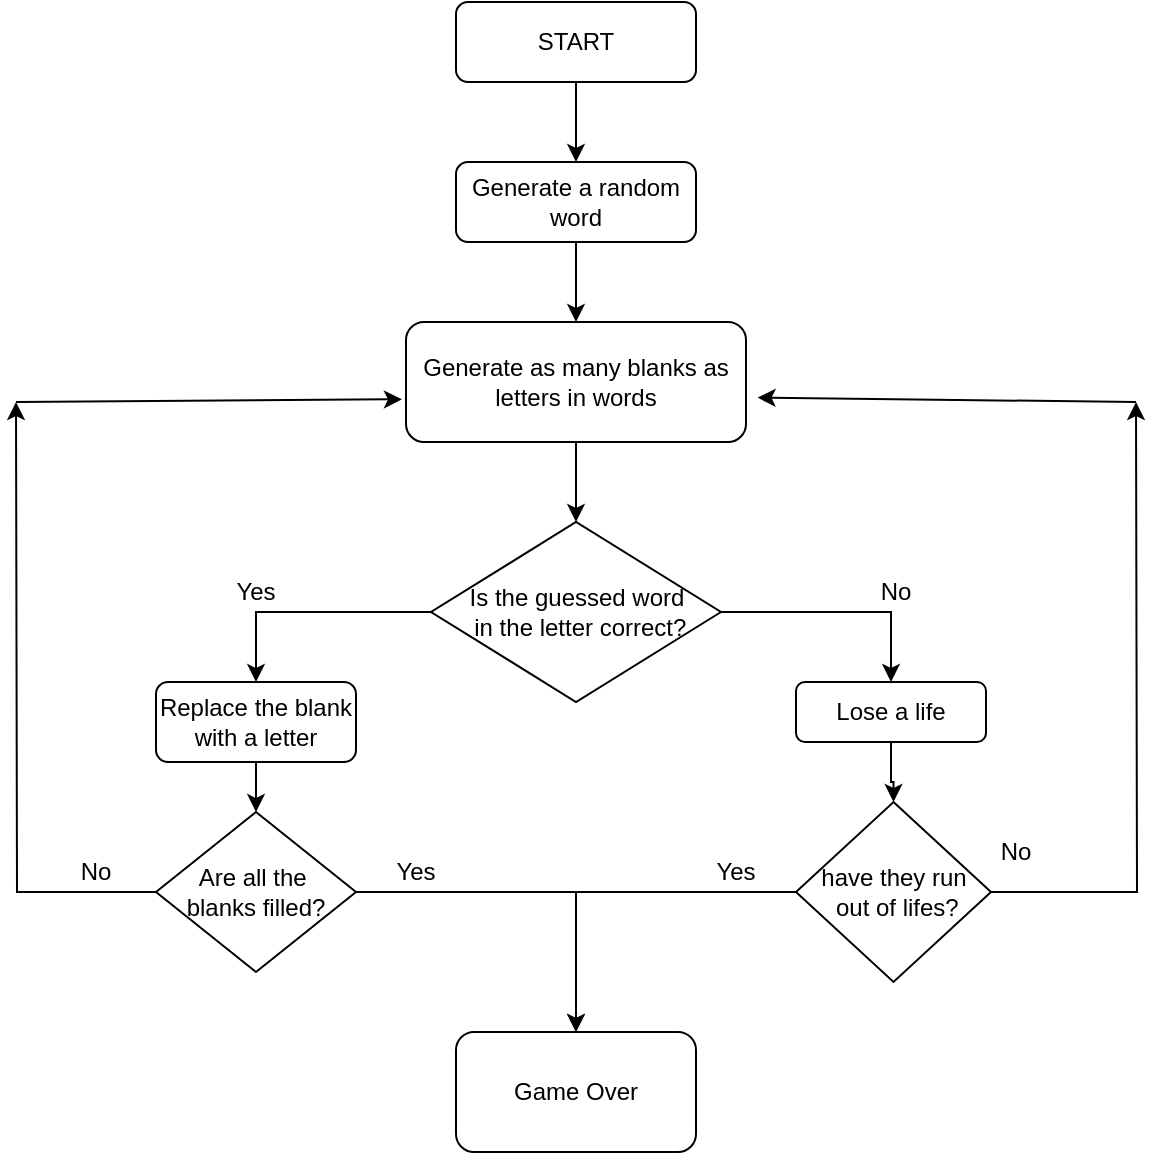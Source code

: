 <mxfile version="24.4.6" type="github">
  <diagram id="C5RBs43oDa-KdzZeNtuy" name="Page-1">
    <mxGraphModel dx="1167" dy="580" grid="1" gridSize="10" guides="1" tooltips="1" connect="1" arrows="1" fold="1" page="1" pageScale="1" pageWidth="827" pageHeight="1169" math="0" shadow="0">
      <root>
        <mxCell id="WIyWlLk6GJQsqaUBKTNV-0" />
        <mxCell id="WIyWlLk6GJQsqaUBKTNV-1" parent="WIyWlLk6GJQsqaUBKTNV-0" />
        <mxCell id="uwLtIeGBWtJCORITXiEU-2" value="" style="edgeStyle=orthogonalEdgeStyle;rounded=0;orthogonalLoop=1;jettySize=auto;html=1;" edge="1" parent="WIyWlLk6GJQsqaUBKTNV-1" source="WIyWlLk6GJQsqaUBKTNV-3" target="WIyWlLk6GJQsqaUBKTNV-7">
          <mxGeometry relative="1" as="geometry" />
        </mxCell>
        <mxCell id="WIyWlLk6GJQsqaUBKTNV-3" value="START" style="rounded=1;whiteSpace=wrap;html=1;fontSize=12;glass=0;strokeWidth=1;shadow=0;" parent="WIyWlLk6GJQsqaUBKTNV-1" vertex="1">
          <mxGeometry x="340" y="40" width="120" height="40" as="geometry" />
        </mxCell>
        <mxCell id="uwLtIeGBWtJCORITXiEU-5" value="" style="edgeStyle=orthogonalEdgeStyle;rounded=0;orthogonalLoop=1;jettySize=auto;html=1;" edge="1" parent="WIyWlLk6GJQsqaUBKTNV-1" source="WIyWlLk6GJQsqaUBKTNV-7" target="WIyWlLk6GJQsqaUBKTNV-12">
          <mxGeometry relative="1" as="geometry" />
        </mxCell>
        <mxCell id="WIyWlLk6GJQsqaUBKTNV-7" value="Generate a random word" style="rounded=1;whiteSpace=wrap;html=1;fontSize=12;glass=0;strokeWidth=1;shadow=0;" parent="WIyWlLk6GJQsqaUBKTNV-1" vertex="1">
          <mxGeometry x="340" y="120" width="120" height="40" as="geometry" />
        </mxCell>
        <mxCell id="uwLtIeGBWtJCORITXiEU-9" value="" style="edgeStyle=orthogonalEdgeStyle;rounded=0;orthogonalLoop=1;jettySize=auto;html=1;" edge="1" parent="WIyWlLk6GJQsqaUBKTNV-1" source="WIyWlLk6GJQsqaUBKTNV-12" target="uwLtIeGBWtJCORITXiEU-7">
          <mxGeometry relative="1" as="geometry" />
        </mxCell>
        <mxCell id="WIyWlLk6GJQsqaUBKTNV-12" value="Generate as many blanks as letters in words" style="rounded=1;whiteSpace=wrap;html=1;fontSize=12;glass=0;strokeWidth=1;shadow=0;" parent="WIyWlLk6GJQsqaUBKTNV-1" vertex="1">
          <mxGeometry x="315" y="200" width="170" height="60" as="geometry" />
        </mxCell>
        <mxCell id="uwLtIeGBWtJCORITXiEU-0" style="edgeStyle=orthogonalEdgeStyle;rounded=0;orthogonalLoop=1;jettySize=auto;html=1;exitX=0.5;exitY=1;exitDx=0;exitDy=0;" edge="1" parent="WIyWlLk6GJQsqaUBKTNV-1" source="WIyWlLk6GJQsqaUBKTNV-7" target="WIyWlLk6GJQsqaUBKTNV-7">
          <mxGeometry relative="1" as="geometry" />
        </mxCell>
        <mxCell id="uwLtIeGBWtJCORITXiEU-17" style="edgeStyle=orthogonalEdgeStyle;rounded=0;orthogonalLoop=1;jettySize=auto;html=1;entryX=0.5;entryY=0;entryDx=0;entryDy=0;" edge="1" parent="WIyWlLk6GJQsqaUBKTNV-1" source="uwLtIeGBWtJCORITXiEU-7" target="uwLtIeGBWtJCORITXiEU-10">
          <mxGeometry relative="1" as="geometry" />
        </mxCell>
        <mxCell id="uwLtIeGBWtJCORITXiEU-18" style="edgeStyle=orthogonalEdgeStyle;rounded=0;orthogonalLoop=1;jettySize=auto;html=1;exitX=0.5;exitY=1;exitDx=0;exitDy=0;entryX=0.5;entryY=0;entryDx=0;entryDy=0;" edge="1" parent="WIyWlLk6GJQsqaUBKTNV-1" source="uwLtIeGBWtJCORITXiEU-7" target="uwLtIeGBWtJCORITXiEU-12">
          <mxGeometry relative="1" as="geometry" />
        </mxCell>
        <mxCell id="uwLtIeGBWtJCORITXiEU-7" value="Is the guessed word&lt;div&gt;&amp;nbsp;in the letter correct?&lt;/div&gt;" style="rhombus;whiteSpace=wrap;html=1;direction=south;" vertex="1" parent="WIyWlLk6GJQsqaUBKTNV-1">
          <mxGeometry x="327.5" y="300" width="145" height="90" as="geometry" />
        </mxCell>
        <mxCell id="uwLtIeGBWtJCORITXiEU-20" style="edgeStyle=orthogonalEdgeStyle;rounded=0;orthogonalLoop=1;jettySize=auto;html=1;exitX=0.5;exitY=1;exitDx=0;exitDy=0;" edge="1" parent="WIyWlLk6GJQsqaUBKTNV-1" source="uwLtIeGBWtJCORITXiEU-10" target="uwLtIeGBWtJCORITXiEU-13">
          <mxGeometry relative="1" as="geometry" />
        </mxCell>
        <mxCell id="uwLtIeGBWtJCORITXiEU-10" value="Lose a life" style="rounded=1;whiteSpace=wrap;html=1;" vertex="1" parent="WIyWlLk6GJQsqaUBKTNV-1">
          <mxGeometry x="510" y="380" width="95" height="30" as="geometry" />
        </mxCell>
        <mxCell id="uwLtIeGBWtJCORITXiEU-19" style="edgeStyle=orthogonalEdgeStyle;rounded=0;orthogonalLoop=1;jettySize=auto;html=1;exitX=0.5;exitY=1;exitDx=0;exitDy=0;" edge="1" parent="WIyWlLk6GJQsqaUBKTNV-1" source="uwLtIeGBWtJCORITXiEU-12" target="uwLtIeGBWtJCORITXiEU-14">
          <mxGeometry relative="1" as="geometry" />
        </mxCell>
        <mxCell id="uwLtIeGBWtJCORITXiEU-12" value="Replace the blank with a letter" style="rounded=1;whiteSpace=wrap;html=1;" vertex="1" parent="WIyWlLk6GJQsqaUBKTNV-1">
          <mxGeometry x="190" y="380" width="100" height="40" as="geometry" />
        </mxCell>
        <mxCell id="uwLtIeGBWtJCORITXiEU-23" style="edgeStyle=orthogonalEdgeStyle;rounded=0;orthogonalLoop=1;jettySize=auto;html=1;" edge="1" parent="WIyWlLk6GJQsqaUBKTNV-1" source="uwLtIeGBWtJCORITXiEU-13">
          <mxGeometry relative="1" as="geometry">
            <mxPoint x="680" y="240" as="targetPoint" />
          </mxGeometry>
        </mxCell>
        <mxCell id="uwLtIeGBWtJCORITXiEU-31" style="edgeStyle=orthogonalEdgeStyle;rounded=0;orthogonalLoop=1;jettySize=auto;html=1;" edge="1" parent="WIyWlLk6GJQsqaUBKTNV-1" source="uwLtIeGBWtJCORITXiEU-13" target="uwLtIeGBWtJCORITXiEU-16">
          <mxGeometry relative="1" as="geometry" />
        </mxCell>
        <mxCell id="uwLtIeGBWtJCORITXiEU-13" value="have they run&lt;div&gt;&amp;nbsp;out of lifes?&lt;/div&gt;" style="rhombus;whiteSpace=wrap;html=1;" vertex="1" parent="WIyWlLk6GJQsqaUBKTNV-1">
          <mxGeometry x="510" y="440" width="97.5" height="90" as="geometry" />
        </mxCell>
        <mxCell id="uwLtIeGBWtJCORITXiEU-21" style="edgeStyle=orthogonalEdgeStyle;rounded=0;orthogonalLoop=1;jettySize=auto;html=1;" edge="1" parent="WIyWlLk6GJQsqaUBKTNV-1" source="uwLtIeGBWtJCORITXiEU-14">
          <mxGeometry relative="1" as="geometry">
            <mxPoint x="120" y="240" as="targetPoint" />
          </mxGeometry>
        </mxCell>
        <mxCell id="uwLtIeGBWtJCORITXiEU-30" style="edgeStyle=orthogonalEdgeStyle;rounded=0;orthogonalLoop=1;jettySize=auto;html=1;" edge="1" parent="WIyWlLk6GJQsqaUBKTNV-1" source="uwLtIeGBWtJCORITXiEU-14" target="uwLtIeGBWtJCORITXiEU-16">
          <mxGeometry relative="1" as="geometry" />
        </mxCell>
        <mxCell id="uwLtIeGBWtJCORITXiEU-14" value="Are all the&amp;nbsp;&lt;div&gt;blanks filled?&lt;/div&gt;" style="rhombus;whiteSpace=wrap;html=1;" vertex="1" parent="WIyWlLk6GJQsqaUBKTNV-1">
          <mxGeometry x="190" y="445" width="100" height="80" as="geometry" />
        </mxCell>
        <mxCell id="uwLtIeGBWtJCORITXiEU-16" value="Game Over" style="rounded=1;whiteSpace=wrap;html=1;" vertex="1" parent="WIyWlLk6GJQsqaUBKTNV-1">
          <mxGeometry x="340" y="555" width="120" height="60" as="geometry" />
        </mxCell>
        <mxCell id="uwLtIeGBWtJCORITXiEU-22" value="" style="endArrow=classic;html=1;rounded=0;entryX=-0.012;entryY=0.644;entryDx=0;entryDy=0;entryPerimeter=0;" edge="1" parent="WIyWlLk6GJQsqaUBKTNV-1" target="WIyWlLk6GJQsqaUBKTNV-12">
          <mxGeometry width="50" height="50" relative="1" as="geometry">
            <mxPoint x="120" y="240" as="sourcePoint" />
            <mxPoint x="440" y="360" as="targetPoint" />
          </mxGeometry>
        </mxCell>
        <mxCell id="uwLtIeGBWtJCORITXiEU-24" value="" style="endArrow=classic;html=1;rounded=0;entryX=1.034;entryY=0.63;entryDx=0;entryDy=0;entryPerimeter=0;" edge="1" parent="WIyWlLk6GJQsqaUBKTNV-1" target="WIyWlLk6GJQsqaUBKTNV-12">
          <mxGeometry width="50" height="50" relative="1" as="geometry">
            <mxPoint x="680" y="240" as="sourcePoint" />
            <mxPoint x="440" y="360" as="targetPoint" />
          </mxGeometry>
        </mxCell>
        <mxCell id="uwLtIeGBWtJCORITXiEU-25" value="No" style="text;html=1;align=center;verticalAlign=middle;whiteSpace=wrap;rounded=0;" vertex="1" parent="WIyWlLk6GJQsqaUBKTNV-1">
          <mxGeometry x="530" y="320" width="60" height="30" as="geometry" />
        </mxCell>
        <mxCell id="uwLtIeGBWtJCORITXiEU-26" value="Yes" style="text;html=1;align=center;verticalAlign=middle;whiteSpace=wrap;rounded=0;" vertex="1" parent="WIyWlLk6GJQsqaUBKTNV-1">
          <mxGeometry x="210" y="320" width="60" height="30" as="geometry" />
        </mxCell>
        <mxCell id="uwLtIeGBWtJCORITXiEU-27" value="No" style="text;html=1;align=center;verticalAlign=middle;whiteSpace=wrap;rounded=0;" vertex="1" parent="WIyWlLk6GJQsqaUBKTNV-1">
          <mxGeometry x="590" y="450" width="60" height="30" as="geometry" />
        </mxCell>
        <mxCell id="uwLtIeGBWtJCORITXiEU-28" value="No" style="text;html=1;align=center;verticalAlign=middle;whiteSpace=wrap;rounded=0;" vertex="1" parent="WIyWlLk6GJQsqaUBKTNV-1">
          <mxGeometry x="130" y="460" width="60" height="30" as="geometry" />
        </mxCell>
        <mxCell id="uwLtIeGBWtJCORITXiEU-32" value="Yes" style="text;html=1;align=center;verticalAlign=middle;whiteSpace=wrap;rounded=0;" vertex="1" parent="WIyWlLk6GJQsqaUBKTNV-1">
          <mxGeometry x="290" y="460" width="60" height="30" as="geometry" />
        </mxCell>
        <mxCell id="uwLtIeGBWtJCORITXiEU-33" value="Yes" style="text;html=1;align=center;verticalAlign=middle;whiteSpace=wrap;rounded=0;" vertex="1" parent="WIyWlLk6GJQsqaUBKTNV-1">
          <mxGeometry x="450" y="460" width="60" height="30" as="geometry" />
        </mxCell>
      </root>
    </mxGraphModel>
  </diagram>
</mxfile>
